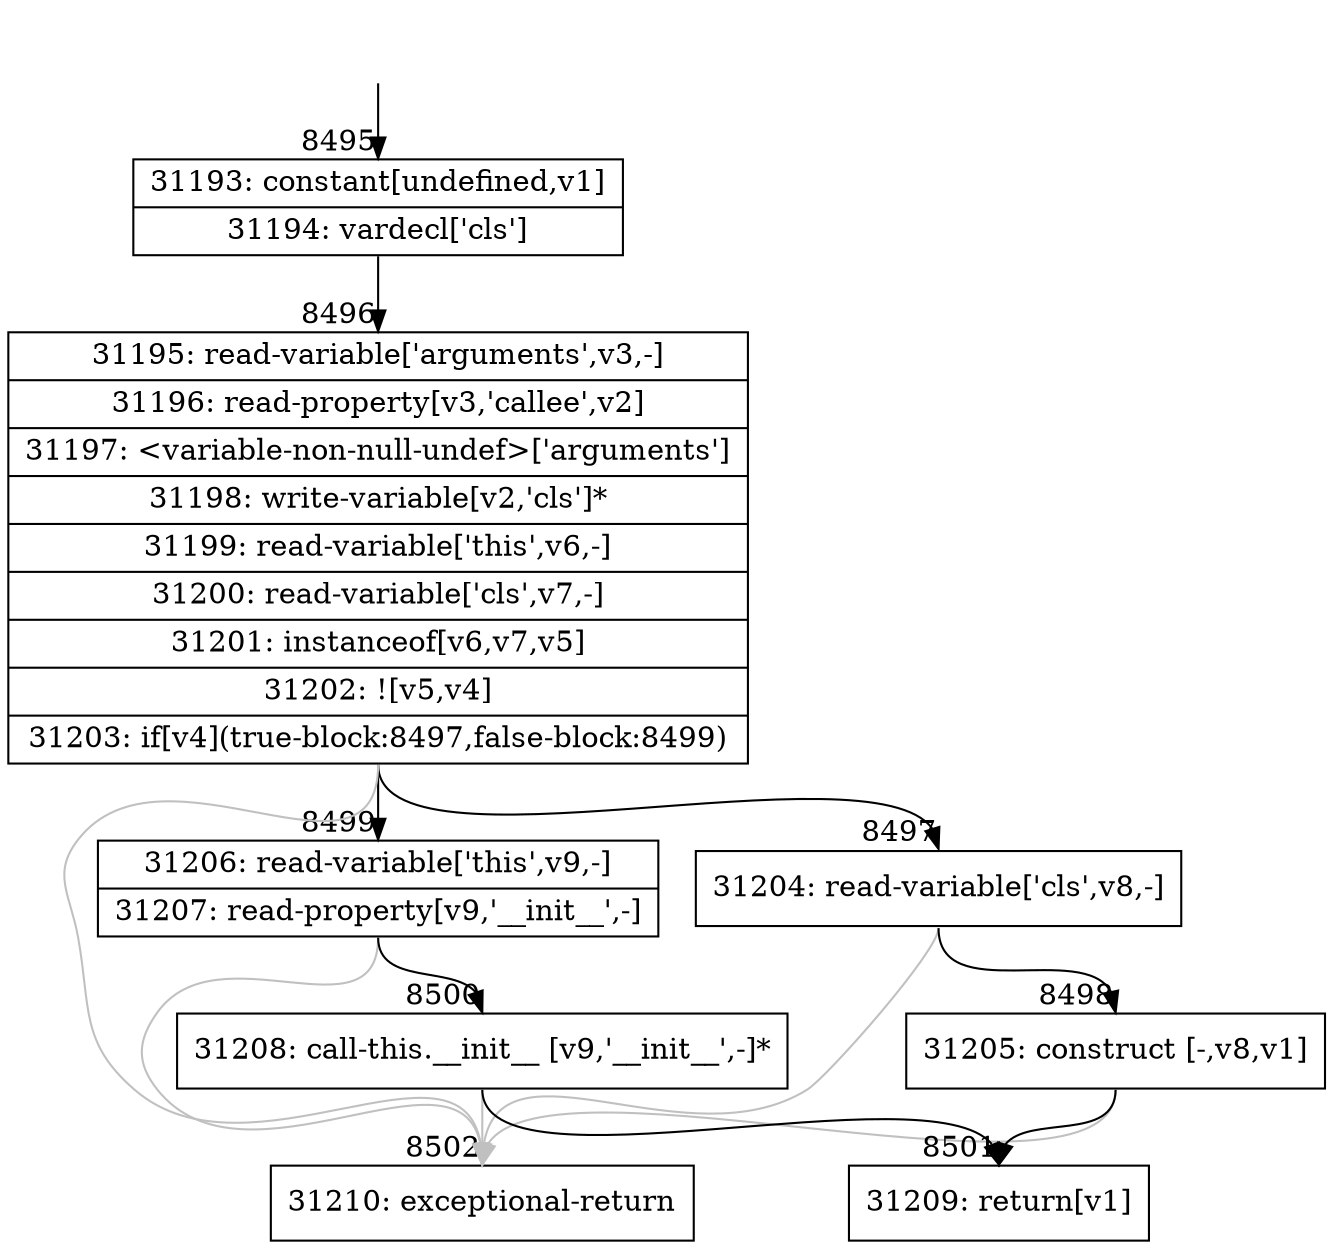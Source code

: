 digraph {
rankdir="TD"
BB_entry568[shape=none,label=""];
BB_entry568 -> BB8495 [tailport=s, headport=n, headlabel="    8495"]
BB8495 [shape=record label="{31193: constant[undefined,v1]|31194: vardecl['cls']}" ] 
BB8495 -> BB8496 [tailport=s, headport=n, headlabel="      8496"]
BB8496 [shape=record label="{31195: read-variable['arguments',v3,-]|31196: read-property[v3,'callee',v2]|31197: \<variable-non-null-undef\>['arguments']|31198: write-variable[v2,'cls']*|31199: read-variable['this',v6,-]|31200: read-variable['cls',v7,-]|31201: instanceof[v6,v7,v5]|31202: ![v5,v4]|31203: if[v4](true-block:8497,false-block:8499)}" ] 
BB8496 -> BB8497 [tailport=s, headport=n, headlabel="      8497"]
BB8496 -> BB8499 [tailport=s, headport=n, headlabel="      8499"]
BB8496 -> BB8502 [tailport=s, headport=n, color=gray, headlabel="      8502"]
BB8497 [shape=record label="{31204: read-variable['cls',v8,-]}" ] 
BB8497 -> BB8498 [tailport=s, headport=n, headlabel="      8498"]
BB8497 -> BB8502 [tailport=s, headport=n, color=gray]
BB8498 [shape=record label="{31205: construct [-,v8,v1]}" ] 
BB8498 -> BB8501 [tailport=s, headport=n, headlabel="      8501"]
BB8498 -> BB8502 [tailport=s, headport=n, color=gray]
BB8499 [shape=record label="{31206: read-variable['this',v9,-]|31207: read-property[v9,'__init__',-]}" ] 
BB8499 -> BB8500 [tailport=s, headport=n, headlabel="      8500"]
BB8499 -> BB8502 [tailport=s, headport=n, color=gray]
BB8500 [shape=record label="{31208: call-this.__init__ [v9,'__init__',-]*}" ] 
BB8500 -> BB8501 [tailport=s, headport=n]
BB8500 -> BB8502 [tailport=s, headport=n, color=gray]
BB8501 [shape=record label="{31209: return[v1]}" ] 
BB8502 [shape=record label="{31210: exceptional-return}" ] 
//#$~ 6101
}
